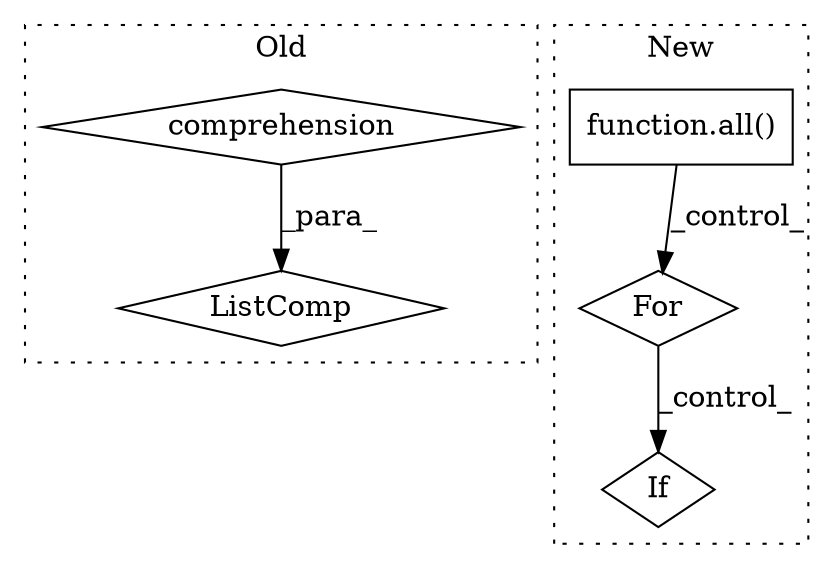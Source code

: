 digraph G {
subgraph cluster0 {
1 [label="ListComp" a="106" s="4958" l="253" shape="diamond"];
3 [label="comprehension" a="45" s="5005" l="3" shape="diamond"];
label = "Old";
style="dotted";
}
subgraph cluster1 {
2 [label="function.all()" a="75" s="5258,5296" l="4,1" shape="box"];
4 [label="If" a="96" s="5466" l="3" shape="diamond"];
5 [label="For" a="107" s="5425,5444" l="4,22" shape="diamond"];
label = "New";
style="dotted";
}
2 -> 5 [label="_control_"];
3 -> 1 [label="_para_"];
5 -> 4 [label="_control_"];
}